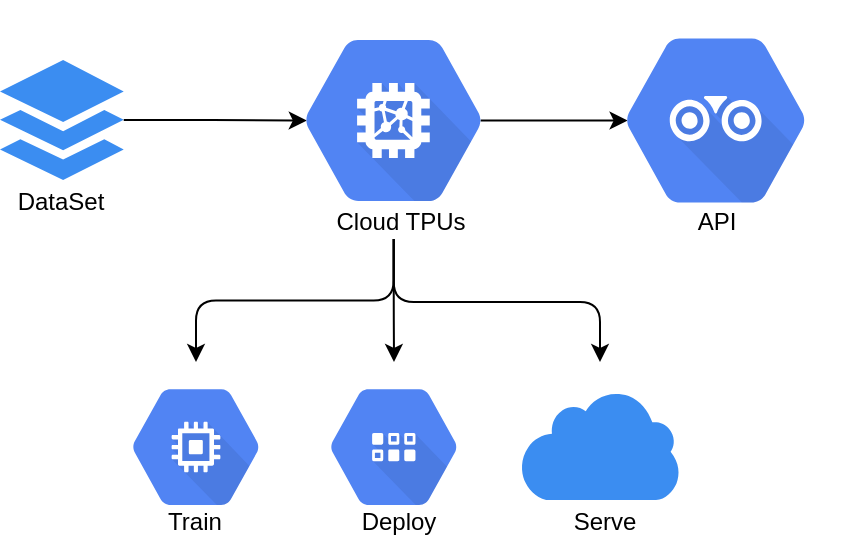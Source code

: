 <mxfile version="13.8.3" type="github" pages="2">
  <diagram id="lf8uKZScuawOQieSAxtA" name="Page-1">
    <mxGraphModel dx="2062" dy="-408" grid="1" gridSize="10" guides="1" tooltips="1" connect="1" arrows="1" fold="1" page="1" pageScale="1" pageWidth="1654" pageHeight="1169" math="0" shadow="0">
      <root>
        <mxCell id="0" />
        <mxCell id="1" parent="0" />
        <mxCell id="DCaiOSXaMTkbEMX_JbDj-1" style="edgeStyle=orthogonalEdgeStyle;curved=0;rounded=1;sketch=0;orthogonalLoop=1;jettySize=auto;html=1;entryX=0.175;entryY=0.5;entryDx=0;entryDy=0;entryPerimeter=0;" parent="1" source="DCaiOSXaMTkbEMX_JbDj-2" target="DCaiOSXaMTkbEMX_JbDj-15" edge="1">
          <mxGeometry relative="1" as="geometry" />
        </mxCell>
        <mxCell id="DCaiOSXaMTkbEMX_JbDj-2" value="" style="html=1;aspect=fixed;strokeColor=none;shadow=0;align=center;verticalAlign=top;fillColor=#3B8DF1;shape=mxgraph.gcp2.files;rounded=0;sketch=0;" parent="1" vertex="1">
          <mxGeometry x="1000" y="1199" width="61.86" height="60" as="geometry" />
        </mxCell>
        <mxCell id="DCaiOSXaMTkbEMX_JbDj-3" value="" style="html=1;fillColor=#5184F3;strokeColor=none;verticalAlign=top;labelPosition=center;verticalLabelPosition=bottom;align=center;spacingTop=-6;fontSize=11;fontStyle=1;fontColor=#999999;shape=mxgraph.gcp2.hexIcon;prIcon=compute_engine;rounded=0;sketch=0;" parent="1" vertex="1">
          <mxGeometry x="1050" y="1350" width="96" height="85.09" as="geometry" />
        </mxCell>
        <mxCell id="DCaiOSXaMTkbEMX_JbDj-4" value="Serve" style="text;html=1;align=center;verticalAlign=middle;resizable=0;points=[];autosize=1;" parent="1" vertex="1">
          <mxGeometry x="1277" y="1420" width="50" height="20" as="geometry" />
        </mxCell>
        <mxCell id="DCaiOSXaMTkbEMX_JbDj-5" value="Train" style="text;html=1;align=center;verticalAlign=middle;resizable=0;points=[];autosize=1;" parent="1" vertex="1">
          <mxGeometry x="1077" y="1420" width="40" height="20" as="geometry" />
        </mxCell>
        <mxCell id="DCaiOSXaMTkbEMX_JbDj-6" value="" style="html=1;fillColor=#5184F3;strokeColor=none;verticalAlign=top;labelPosition=center;verticalLabelPosition=bottom;align=center;spacingTop=-6;fontSize=11;fontStyle=1;fontColor=#999999;shape=mxgraph.gcp2.hexIcon;prIcon=cloud_datastore;rounded=0;sketch=0;" parent="1" vertex="1">
          <mxGeometry x="1149" y="1350" width="96" height="85.09" as="geometry" />
        </mxCell>
        <mxCell id="DCaiOSXaMTkbEMX_JbDj-7" value="Deploy" style="text;html=1;align=center;verticalAlign=middle;resizable=0;points=[];autosize=1;" parent="1" vertex="1">
          <mxGeometry x="1174" y="1420" width="50" height="20" as="geometry" />
        </mxCell>
        <mxCell id="DCaiOSXaMTkbEMX_JbDj-8" value="" style="html=1;aspect=fixed;strokeColor=none;shadow=0;align=center;verticalAlign=top;fillColor=#3B8DF1;shape=mxgraph.gcp2.cloud;rounded=0;sketch=0;" parent="1" vertex="1">
          <mxGeometry x="1260" y="1363.8" width="80" height="55.2" as="geometry" />
        </mxCell>
        <mxCell id="DCaiOSXaMTkbEMX_JbDj-9" value="Cloud TPUs" style="text;html=1;align=center;verticalAlign=middle;resizable=0;points=[];autosize=1;" parent="1" vertex="1">
          <mxGeometry x="1160" y="1270" width="80" height="20" as="geometry" />
        </mxCell>
        <mxCell id="DCaiOSXaMTkbEMX_JbDj-10" value="DataSet" style="text;html=1;align=center;verticalAlign=middle;resizable=0;points=[];autosize=1;" parent="1" vertex="1">
          <mxGeometry x="1000" y="1260" width="60" height="20" as="geometry" />
        </mxCell>
        <mxCell id="DCaiOSXaMTkbEMX_JbDj-11" style="edgeStyle=orthogonalEdgeStyle;curved=0;rounded=1;sketch=0;orthogonalLoop=1;jettySize=auto;html=1;exitX=0.825;exitY=0.5;exitDx=0;exitDy=0;exitPerimeter=0;entryX=0.175;entryY=0.5;entryDx=0;entryDy=0;entryPerimeter=0;" parent="1" source="DCaiOSXaMTkbEMX_JbDj-15" target="DCaiOSXaMTkbEMX_JbDj-16" edge="1">
          <mxGeometry relative="1" as="geometry">
            <mxPoint x="1300" y="1229" as="targetPoint" />
          </mxGeometry>
        </mxCell>
        <mxCell id="DCaiOSXaMTkbEMX_JbDj-12" style="edgeStyle=orthogonalEdgeStyle;curved=0;rounded=1;sketch=0;orthogonalLoop=1;jettySize=auto;html=1;" parent="1" source="DCaiOSXaMTkbEMX_JbDj-15" target="DCaiOSXaMTkbEMX_JbDj-3" edge="1">
          <mxGeometry relative="1" as="geometry" />
        </mxCell>
        <mxCell id="DCaiOSXaMTkbEMX_JbDj-13" style="edgeStyle=orthogonalEdgeStyle;curved=0;rounded=1;sketch=0;orthogonalLoop=1;jettySize=auto;html=1;" parent="1" source="DCaiOSXaMTkbEMX_JbDj-15" target="DCaiOSXaMTkbEMX_JbDj-6" edge="1">
          <mxGeometry relative="1" as="geometry" />
        </mxCell>
        <mxCell id="DCaiOSXaMTkbEMX_JbDj-14" style="edgeStyle=orthogonalEdgeStyle;curved=0;rounded=1;sketch=0;orthogonalLoop=1;jettySize=auto;html=1;" parent="1" source="DCaiOSXaMTkbEMX_JbDj-15" edge="1">
          <mxGeometry relative="1" as="geometry">
            <mxPoint x="1300.0" y="1350" as="targetPoint" />
            <Array as="points">
              <mxPoint x="1197" y="1320" />
              <mxPoint x="1300" y="1320" />
            </Array>
          </mxGeometry>
        </mxCell>
        <mxCell id="DCaiOSXaMTkbEMX_JbDj-15" value="" style="html=1;fillColor=#5184F3;strokeColor=none;verticalAlign=top;labelPosition=center;verticalLabelPosition=bottom;align=center;spacingTop=-6;fontSize=11;fontStyle=1;fontColor=#999999;shape=mxgraph.gcp2.hexIcon;prIcon=cloud_tpu;rounded=0;sketch=0;" parent="1" vertex="1">
          <mxGeometry x="1130" y="1170" width="133.69" height="118.5" as="geometry" />
        </mxCell>
        <mxCell id="DCaiOSXaMTkbEMX_JbDj-16" value="" style="html=1;fillColor=#5184F3;strokeColor=none;verticalAlign=top;labelPosition=center;verticalLabelPosition=bottom;align=center;spacingTop=-6;fontSize=11;fontStyle=1;fontColor=#999999;shape=mxgraph.gcp2.hexIcon;prIcon=api_analytics;rounded=0;sketch=0;" parent="1" vertex="1">
          <mxGeometry x="1290" y="1169" width="136" height="120.55" as="geometry" />
        </mxCell>
        <mxCell id="DCaiOSXaMTkbEMX_JbDj-17" value="API" style="text;html=1;align=center;verticalAlign=middle;resizable=0;points=[];autosize=1;" parent="1" vertex="1">
          <mxGeometry x="1343" y="1270" width="30" height="20" as="geometry" />
        </mxCell>
      </root>
    </mxGraphModel>
  </diagram>
  <diagram id="qdrbAbEL_zMtYQVUVWy_" name="Page-2">
    <mxGraphModel dx="2474" dy="753" grid="1" gridSize="10" guides="1" tooltips="1" connect="1" arrows="1" fold="1" page="1" pageScale="1" pageWidth="850" pageHeight="1100" math="0" shadow="0">
      <root>
        <mxCell id="dpnpSGZeFM1FOCm1JYtS-0" />
        <mxCell id="dpnpSGZeFM1FOCm1JYtS-1" parent="dpnpSGZeFM1FOCm1JYtS-0" />
        <mxCell id="dpnpSGZeFM1FOCm1JYtS-125" value="" style="group;glass=0;" vertex="1" connectable="0" parent="dpnpSGZeFM1FOCm1JYtS-1">
          <mxGeometry x="-1003" y="10" width="153.25" height="230" as="geometry" />
        </mxCell>
        <mxCell id="dpnpSGZeFM1FOCm1JYtS-2" value="" style="outlineConnect=0;dashed=0;verticalLabelPosition=bottom;verticalAlign=top;align=center;html=1;shape=mxgraph.aws3.sensor;fillColor=#5294CF;gradientColor=none;" vertex="1" parent="dpnpSGZeFM1FOCm1JYtS-125">
          <mxGeometry width="76.5" height="90" as="geometry" />
        </mxCell>
        <mxCell id="dpnpSGZeFM1FOCm1JYtS-3" value="" style="shape=mxgraph.signs.travel.elevator;html=1;pointerEvents=1;fillColor=#000000;strokeColor=none;verticalLabelPosition=bottom;verticalAlign=top;align=center;" vertex="1" parent="dpnpSGZeFM1FOCm1JYtS-125">
          <mxGeometry x="5.75" y="100" width="65" height="100" as="geometry" />
        </mxCell>
        <mxCell id="dpnpSGZeFM1FOCm1JYtS-127" value="Elevator sensors" style="text;html=1;strokeColor=none;fillColor=none;align=center;verticalAlign=middle;whiteSpace=wrap;rounded=0;glass=0;" vertex="1" parent="dpnpSGZeFM1FOCm1JYtS-125">
          <mxGeometry x="-56.75" y="200" width="190" height="20" as="geometry" />
        </mxCell>
        <mxCell id="dpnpSGZeFM1FOCm1JYtS-129" value="" style="outlineConnect=0;fontColor=#232F3E;gradientColor=none;fillColor=#232F3E;strokeColor=none;dashed=0;verticalLabelPosition=bottom;verticalAlign=top;align=center;html=1;fontSize=12;fontStyle=0;aspect=fixed;pointerEvents=1;shape=mxgraph.aws4.internet_alt2;glass=0;direction=east;" vertex="1" parent="dpnpSGZeFM1FOCm1JYtS-1">
          <mxGeometry x="-1190" y="86" width="78" height="78" as="geometry" />
        </mxCell>
        <mxCell id="dpnpSGZeFM1FOCm1JYtS-130" value="Gateway" style="text;html=1;strokeColor=none;fillColor=none;align=center;verticalAlign=middle;whiteSpace=wrap;rounded=0;glass=0;" vertex="1" parent="dpnpSGZeFM1FOCm1JYtS-1">
          <mxGeometry x="-1171" y="170" width="40" height="20" as="geometry" />
        </mxCell>
        <mxCell id="dpnpSGZeFM1FOCm1JYtS-131" value="" style="shape=flexArrow;endArrow=classic;startArrow=classic;html=1;fillColor=#000000;" edge="1" parent="dpnpSGZeFM1FOCm1JYtS-1">
          <mxGeometry width="50" height="50" relative="1" as="geometry">
            <mxPoint x="-1090" y="130" as="sourcePoint" />
            <mxPoint x="-1010" y="130" as="targetPoint" />
          </mxGeometry>
        </mxCell>
      </root>
    </mxGraphModel>
  </diagram>
</mxfile>
